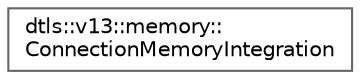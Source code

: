 digraph "Graphical Class Hierarchy"
{
 // LATEX_PDF_SIZE
  bgcolor="transparent";
  edge [fontname=Helvetica,fontsize=10,labelfontname=Helvetica,labelfontsize=10];
  node [fontname=Helvetica,fontsize=10,shape=box,height=0.2,width=0.4];
  rankdir="LR";
  Node0 [id="Node000000",label="dtls::v13::memory::\lConnectionMemoryIntegration",height=0.2,width=0.4,color="grey40", fillcolor="white", style="filled",URL="$classdtls_1_1v13_1_1memory_1_1ConnectionMemoryIntegration.html",tooltip=" "];
}
